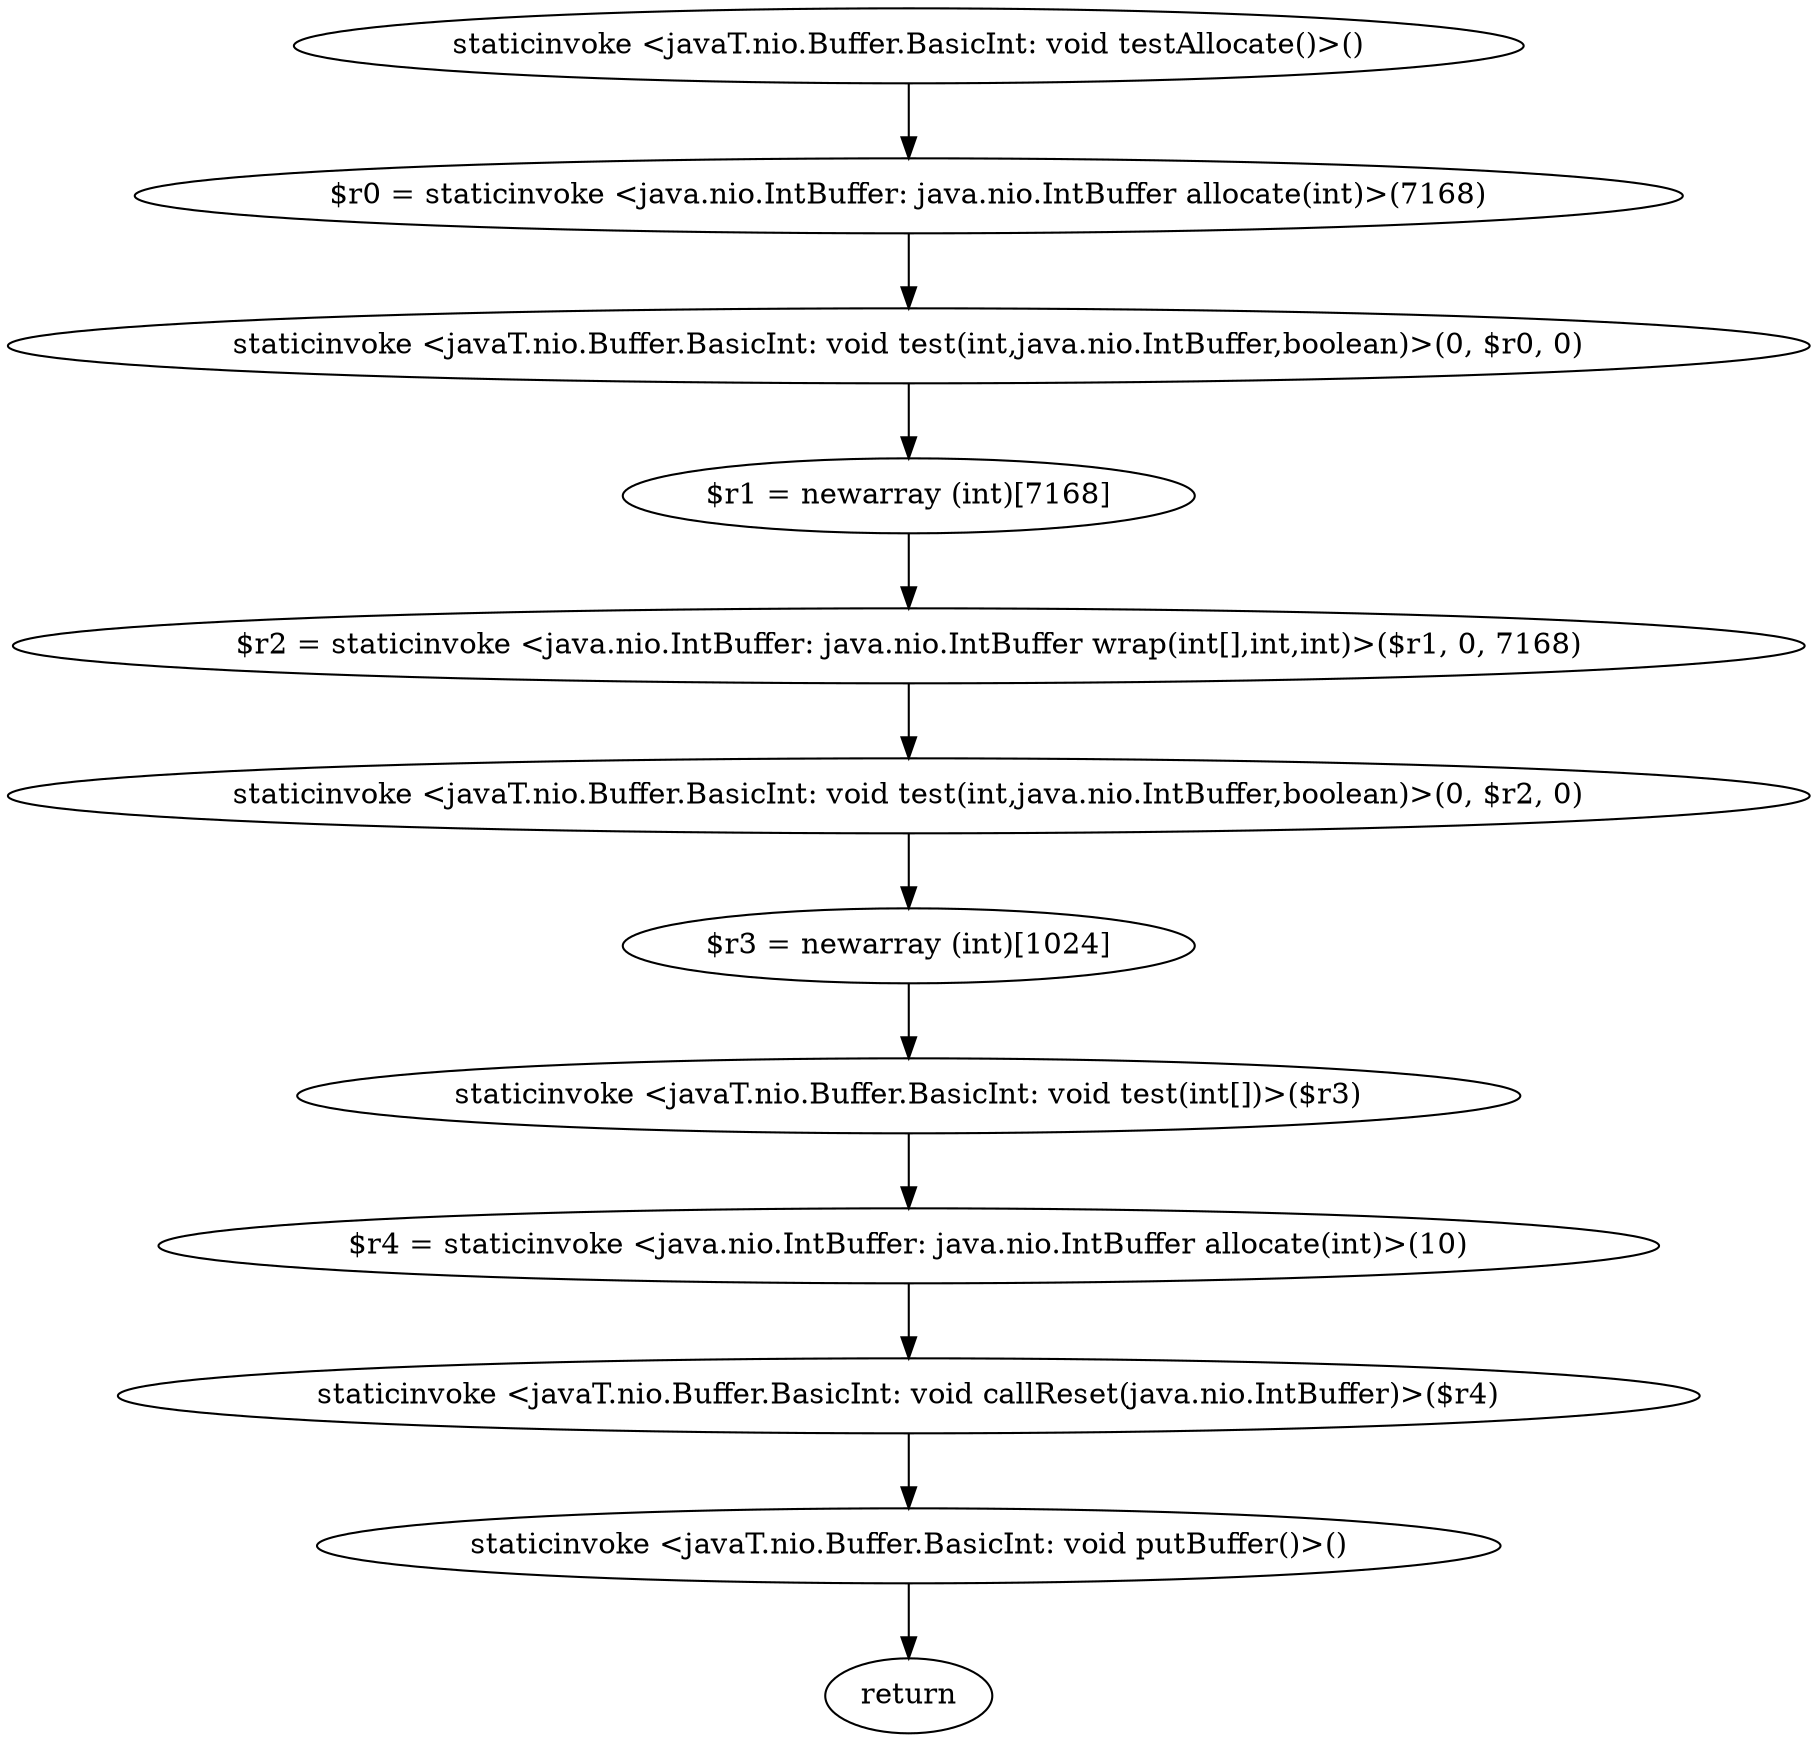 digraph "unitGraph" {
    "staticinvoke <javaT.nio.Buffer.BasicInt: void testAllocate()>()"
    "$r0 = staticinvoke <java.nio.IntBuffer: java.nio.IntBuffer allocate(int)>(7168)"
    "staticinvoke <javaT.nio.Buffer.BasicInt: void test(int,java.nio.IntBuffer,boolean)>(0, $r0, 0)"
    "$r1 = newarray (int)[7168]"
    "$r2 = staticinvoke <java.nio.IntBuffer: java.nio.IntBuffer wrap(int[],int,int)>($r1, 0, 7168)"
    "staticinvoke <javaT.nio.Buffer.BasicInt: void test(int,java.nio.IntBuffer,boolean)>(0, $r2, 0)"
    "$r3 = newarray (int)[1024]"
    "staticinvoke <javaT.nio.Buffer.BasicInt: void test(int[])>($r3)"
    "$r4 = staticinvoke <java.nio.IntBuffer: java.nio.IntBuffer allocate(int)>(10)"
    "staticinvoke <javaT.nio.Buffer.BasicInt: void callReset(java.nio.IntBuffer)>($r4)"
    "staticinvoke <javaT.nio.Buffer.BasicInt: void putBuffer()>()"
    "return"
    "staticinvoke <javaT.nio.Buffer.BasicInt: void testAllocate()>()"->"$r0 = staticinvoke <java.nio.IntBuffer: java.nio.IntBuffer allocate(int)>(7168)";
    "$r0 = staticinvoke <java.nio.IntBuffer: java.nio.IntBuffer allocate(int)>(7168)"->"staticinvoke <javaT.nio.Buffer.BasicInt: void test(int,java.nio.IntBuffer,boolean)>(0, $r0, 0)";
    "staticinvoke <javaT.nio.Buffer.BasicInt: void test(int,java.nio.IntBuffer,boolean)>(0, $r0, 0)"->"$r1 = newarray (int)[7168]";
    "$r1 = newarray (int)[7168]"->"$r2 = staticinvoke <java.nio.IntBuffer: java.nio.IntBuffer wrap(int[],int,int)>($r1, 0, 7168)";
    "$r2 = staticinvoke <java.nio.IntBuffer: java.nio.IntBuffer wrap(int[],int,int)>($r1, 0, 7168)"->"staticinvoke <javaT.nio.Buffer.BasicInt: void test(int,java.nio.IntBuffer,boolean)>(0, $r2, 0)";
    "staticinvoke <javaT.nio.Buffer.BasicInt: void test(int,java.nio.IntBuffer,boolean)>(0, $r2, 0)"->"$r3 = newarray (int)[1024]";
    "$r3 = newarray (int)[1024]"->"staticinvoke <javaT.nio.Buffer.BasicInt: void test(int[])>($r3)";
    "staticinvoke <javaT.nio.Buffer.BasicInt: void test(int[])>($r3)"->"$r4 = staticinvoke <java.nio.IntBuffer: java.nio.IntBuffer allocate(int)>(10)";
    "$r4 = staticinvoke <java.nio.IntBuffer: java.nio.IntBuffer allocate(int)>(10)"->"staticinvoke <javaT.nio.Buffer.BasicInt: void callReset(java.nio.IntBuffer)>($r4)";
    "staticinvoke <javaT.nio.Buffer.BasicInt: void callReset(java.nio.IntBuffer)>($r4)"->"staticinvoke <javaT.nio.Buffer.BasicInt: void putBuffer()>()";
    "staticinvoke <javaT.nio.Buffer.BasicInt: void putBuffer()>()"->"return";
}

